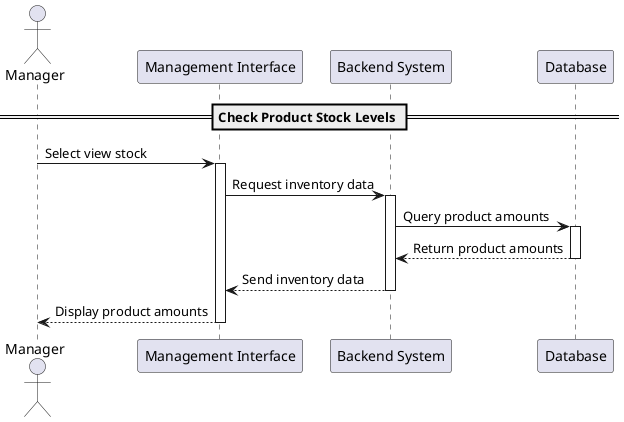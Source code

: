 @startuml
actor Manager
participant "Management Interface" as MI
participant "Backend System" as BS
participant "Database" as DB

== Check Product Stock Levels ==
Manager -> MI : Select view stock
activate MI
MI -> BS : Request inventory data
activate BS
BS -> DB : Query product amounts
activate DB
DB --> BS : Return product amounts
deactivate DB
BS --> MI : Send inventory data
deactivate BS
MI --> Manager : Display product amounts
deactivate MI
@enduml